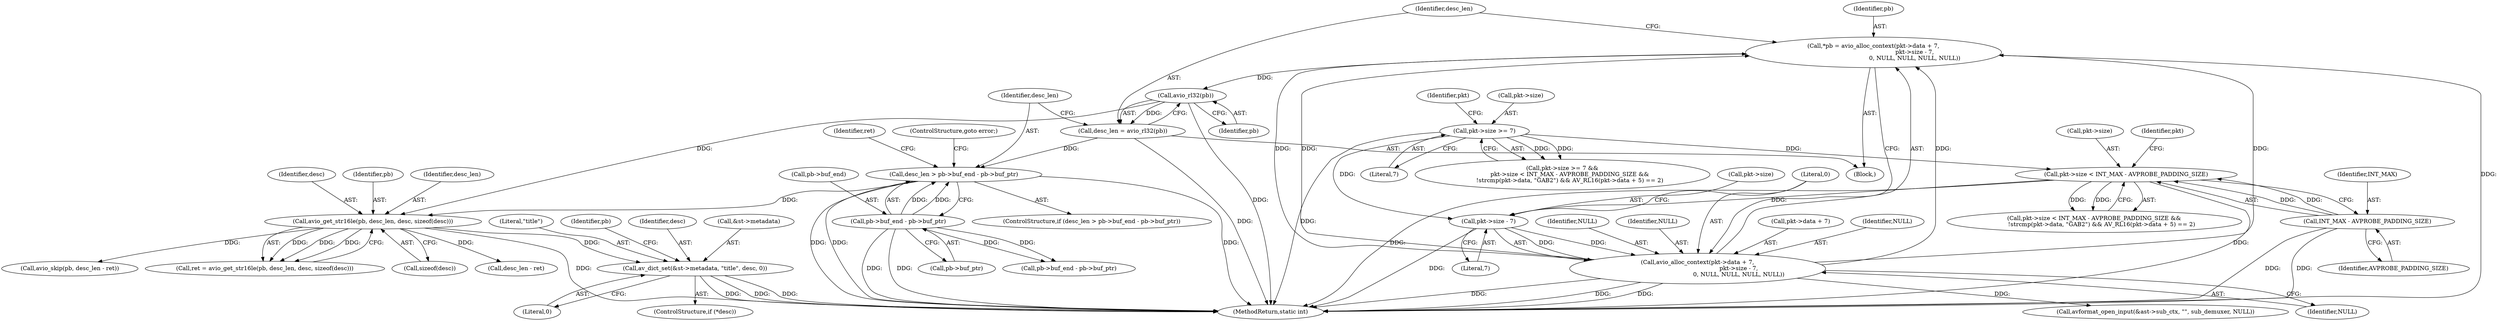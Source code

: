digraph "0_FFmpeg_a5d849b149ca67ced2d271dc84db0bc95a548abb@pointer" {
"1000205" [label="(Call,av_dict_set(&st->metadata, \"title\", desc, 0))"];
"1000191" [label="(Call,avio_get_str16le(pb, desc_len, desc, sizeof(desc)))"];
"1000176" [label="(Call,avio_rl32(pb))"];
"1000154" [label="(Call,*pb = avio_alloc_context(pkt->data + 7,\n                                             pkt->size - 7,\n                                             0, NULL, NULL, NULL, NULL))"];
"1000156" [label="(Call,avio_alloc_context(pkt->data + 7,\n                                             pkt->size - 7,\n                                             0, NULL, NULL, NULL, NULL))"];
"1000162" [label="(Call,pkt->size - 7)"];
"1000109" [label="(Call,pkt->size >= 7)"];
"1000115" [label="(Call,pkt->size < INT_MAX - AVPROBE_PADDING_SIZE)"];
"1000119" [label="(Call,INT_MAX - AVPROBE_PADDING_SIZE)"];
"1000179" [label="(Call,desc_len > pb->buf_end - pb->buf_ptr)"];
"1000174" [label="(Call,desc_len = avio_rl32(pb))"];
"1000181" [label="(Call,pb->buf_end - pb->buf_ptr)"];
"1000197" [label="(Call,avio_skip(pb, desc_len - ret))"];
"1000166" [label="(Literal,7)"];
"1000182" [label="(Call,pb->buf_end)"];
"1000188" [label="(ControlStructure,goto error;)"];
"1000382" [label="(MethodReturn,static int)"];
"1000175" [label="(Identifier,desc_len)"];
"1000126" [label="(Identifier,pkt)"];
"1000191" [label="(Call,avio_get_str16le(pb, desc_len, desc, sizeof(desc)))"];
"1000177" [label="(Identifier,pb)"];
"1000212" [label="(Literal,0)"];
"1000194" [label="(Identifier,desc)"];
"1000137" [label="(Block,)"];
"1000167" [label="(Literal,0)"];
"1000297" [label="(Call,avformat_open_input(&ast->sub_ctx, \"\", sub_demuxer, NULL))"];
"1000180" [label="(Identifier,desc_len)"];
"1000205" [label="(Call,av_dict_set(&st->metadata, \"title\", desc, 0))"];
"1000206" [label="(Call,&st->metadata)"];
"1000155" [label="(Identifier,pb)"];
"1000157" [label="(Call,pkt->data + 7)"];
"1000109" [label="(Call,pkt->size >= 7)"];
"1000171" [label="(Identifier,NULL)"];
"1000117" [label="(Identifier,pkt)"];
"1000210" [label="(Literal,\"title\")"];
"1000189" [label="(Call,ret = avio_get_str16le(pb, desc_len, desc, sizeof(desc)))"];
"1000110" [label="(Call,pkt->size)"];
"1000113" [label="(Literal,7)"];
"1000120" [label="(Identifier,INT_MAX)"];
"1000190" [label="(Identifier,ret)"];
"1000219" [label="(Call,pb->buf_end - pb->buf_ptr)"];
"1000156" [label="(Call,avio_alloc_context(pkt->data + 7,\n                                             pkt->size - 7,\n                                             0, NULL, NULL, NULL, NULL))"];
"1000119" [label="(Call,INT_MAX - AVPROBE_PADDING_SIZE)"];
"1000214" [label="(Identifier,pb)"];
"1000169" [label="(Identifier,NULL)"];
"1000108" [label="(Call,pkt->size >= 7 &&\n        pkt->size < INT_MAX - AVPROBE_PADDING_SIZE &&\n        !strcmp(pkt->data, \"GAB2\") && AV_RL16(pkt->data + 5) == 2)"];
"1000211" [label="(Identifier,desc)"];
"1000178" [label="(ControlStructure,if (desc_len > pb->buf_end - pb->buf_ptr))"];
"1000162" [label="(Call,pkt->size - 7)"];
"1000168" [label="(Identifier,NULL)"];
"1000163" [label="(Call,pkt->size)"];
"1000202" [label="(ControlStructure,if (*desc))"];
"1000116" [label="(Call,pkt->size)"];
"1000195" [label="(Call,sizeof(desc))"];
"1000154" [label="(Call,*pb = avio_alloc_context(pkt->data + 7,\n                                             pkt->size - 7,\n                                             0, NULL, NULL, NULL, NULL))"];
"1000115" [label="(Call,pkt->size < INT_MAX - AVPROBE_PADDING_SIZE)"];
"1000179" [label="(Call,desc_len > pb->buf_end - pb->buf_ptr)"];
"1000176" [label="(Call,avio_rl32(pb))"];
"1000192" [label="(Identifier,pb)"];
"1000174" [label="(Call,desc_len = avio_rl32(pb))"];
"1000170" [label="(Identifier,NULL)"];
"1000114" [label="(Call,pkt->size < INT_MAX - AVPROBE_PADDING_SIZE &&\n        !strcmp(pkt->data, \"GAB2\") && AV_RL16(pkt->data + 5) == 2)"];
"1000185" [label="(Call,pb->buf_ptr)"];
"1000199" [label="(Call,desc_len - ret)"];
"1000193" [label="(Identifier,desc_len)"];
"1000121" [label="(Identifier,AVPROBE_PADDING_SIZE)"];
"1000181" [label="(Call,pb->buf_end - pb->buf_ptr)"];
"1000205" -> "1000202"  [label="AST: "];
"1000205" -> "1000212"  [label="CFG: "];
"1000206" -> "1000205"  [label="AST: "];
"1000210" -> "1000205"  [label="AST: "];
"1000211" -> "1000205"  [label="AST: "];
"1000212" -> "1000205"  [label="AST: "];
"1000214" -> "1000205"  [label="CFG: "];
"1000205" -> "1000382"  [label="DDG: "];
"1000205" -> "1000382"  [label="DDG: "];
"1000205" -> "1000382"  [label="DDG: "];
"1000191" -> "1000205"  [label="DDG: "];
"1000191" -> "1000189"  [label="AST: "];
"1000191" -> "1000195"  [label="CFG: "];
"1000192" -> "1000191"  [label="AST: "];
"1000193" -> "1000191"  [label="AST: "];
"1000194" -> "1000191"  [label="AST: "];
"1000195" -> "1000191"  [label="AST: "];
"1000189" -> "1000191"  [label="CFG: "];
"1000191" -> "1000382"  [label="DDG: "];
"1000191" -> "1000189"  [label="DDG: "];
"1000191" -> "1000189"  [label="DDG: "];
"1000191" -> "1000189"  [label="DDG: "];
"1000176" -> "1000191"  [label="DDG: "];
"1000179" -> "1000191"  [label="DDG: "];
"1000191" -> "1000197"  [label="DDG: "];
"1000191" -> "1000199"  [label="DDG: "];
"1000176" -> "1000174"  [label="AST: "];
"1000176" -> "1000177"  [label="CFG: "];
"1000177" -> "1000176"  [label="AST: "];
"1000174" -> "1000176"  [label="CFG: "];
"1000176" -> "1000382"  [label="DDG: "];
"1000176" -> "1000174"  [label="DDG: "];
"1000154" -> "1000176"  [label="DDG: "];
"1000154" -> "1000137"  [label="AST: "];
"1000154" -> "1000156"  [label="CFG: "];
"1000155" -> "1000154"  [label="AST: "];
"1000156" -> "1000154"  [label="AST: "];
"1000175" -> "1000154"  [label="CFG: "];
"1000154" -> "1000382"  [label="DDG: "];
"1000156" -> "1000154"  [label="DDG: "];
"1000156" -> "1000154"  [label="DDG: "];
"1000156" -> "1000154"  [label="DDG: "];
"1000156" -> "1000154"  [label="DDG: "];
"1000156" -> "1000171"  [label="CFG: "];
"1000157" -> "1000156"  [label="AST: "];
"1000162" -> "1000156"  [label="AST: "];
"1000167" -> "1000156"  [label="AST: "];
"1000168" -> "1000156"  [label="AST: "];
"1000169" -> "1000156"  [label="AST: "];
"1000170" -> "1000156"  [label="AST: "];
"1000171" -> "1000156"  [label="AST: "];
"1000156" -> "1000382"  [label="DDG: "];
"1000156" -> "1000382"  [label="DDG: "];
"1000156" -> "1000382"  [label="DDG: "];
"1000162" -> "1000156"  [label="DDG: "];
"1000162" -> "1000156"  [label="DDG: "];
"1000156" -> "1000297"  [label="DDG: "];
"1000162" -> "1000166"  [label="CFG: "];
"1000163" -> "1000162"  [label="AST: "];
"1000166" -> "1000162"  [label="AST: "];
"1000167" -> "1000162"  [label="CFG: "];
"1000162" -> "1000382"  [label="DDG: "];
"1000109" -> "1000162"  [label="DDG: "];
"1000115" -> "1000162"  [label="DDG: "];
"1000109" -> "1000108"  [label="AST: "];
"1000109" -> "1000113"  [label="CFG: "];
"1000110" -> "1000109"  [label="AST: "];
"1000113" -> "1000109"  [label="AST: "];
"1000117" -> "1000109"  [label="CFG: "];
"1000108" -> "1000109"  [label="CFG: "];
"1000109" -> "1000382"  [label="DDG: "];
"1000109" -> "1000108"  [label="DDG: "];
"1000109" -> "1000108"  [label="DDG: "];
"1000109" -> "1000115"  [label="DDG: "];
"1000115" -> "1000114"  [label="AST: "];
"1000115" -> "1000119"  [label="CFG: "];
"1000116" -> "1000115"  [label="AST: "];
"1000119" -> "1000115"  [label="AST: "];
"1000126" -> "1000115"  [label="CFG: "];
"1000114" -> "1000115"  [label="CFG: "];
"1000115" -> "1000382"  [label="DDG: "];
"1000115" -> "1000382"  [label="DDG: "];
"1000115" -> "1000114"  [label="DDG: "];
"1000115" -> "1000114"  [label="DDG: "];
"1000119" -> "1000115"  [label="DDG: "];
"1000119" -> "1000115"  [label="DDG: "];
"1000119" -> "1000121"  [label="CFG: "];
"1000120" -> "1000119"  [label="AST: "];
"1000121" -> "1000119"  [label="AST: "];
"1000119" -> "1000382"  [label="DDG: "];
"1000119" -> "1000382"  [label="DDG: "];
"1000179" -> "1000178"  [label="AST: "];
"1000179" -> "1000181"  [label="CFG: "];
"1000180" -> "1000179"  [label="AST: "];
"1000181" -> "1000179"  [label="AST: "];
"1000188" -> "1000179"  [label="CFG: "];
"1000190" -> "1000179"  [label="CFG: "];
"1000179" -> "1000382"  [label="DDG: "];
"1000179" -> "1000382"  [label="DDG: "];
"1000179" -> "1000382"  [label="DDG: "];
"1000174" -> "1000179"  [label="DDG: "];
"1000181" -> "1000179"  [label="DDG: "];
"1000181" -> "1000179"  [label="DDG: "];
"1000174" -> "1000137"  [label="AST: "];
"1000175" -> "1000174"  [label="AST: "];
"1000180" -> "1000174"  [label="CFG: "];
"1000174" -> "1000382"  [label="DDG: "];
"1000181" -> "1000185"  [label="CFG: "];
"1000182" -> "1000181"  [label="AST: "];
"1000185" -> "1000181"  [label="AST: "];
"1000181" -> "1000382"  [label="DDG: "];
"1000181" -> "1000382"  [label="DDG: "];
"1000181" -> "1000219"  [label="DDG: "];
"1000181" -> "1000219"  [label="DDG: "];
}
